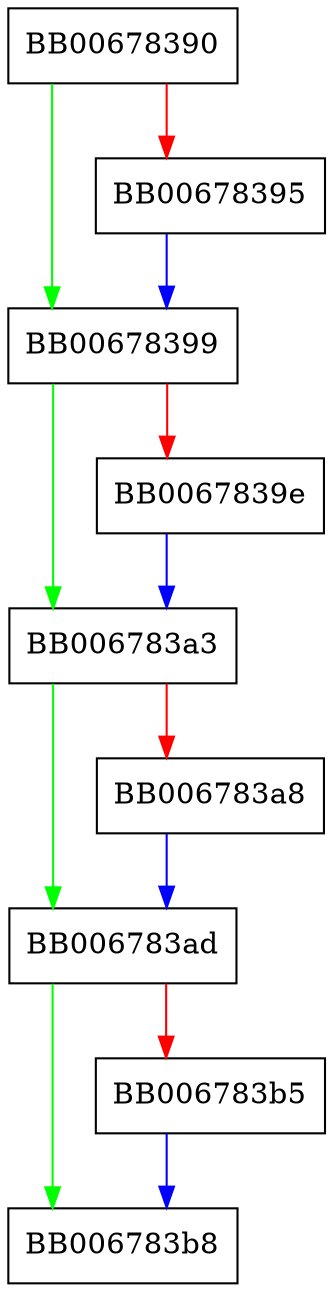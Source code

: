 digraph X509_SIG_INFO_get {
  node [shape="box"];
  graph [splines=ortho];
  BB00678390 -> BB00678399 [color="green"];
  BB00678390 -> BB00678395 [color="red"];
  BB00678395 -> BB00678399 [color="blue"];
  BB00678399 -> BB006783a3 [color="green"];
  BB00678399 -> BB0067839e [color="red"];
  BB0067839e -> BB006783a3 [color="blue"];
  BB006783a3 -> BB006783ad [color="green"];
  BB006783a3 -> BB006783a8 [color="red"];
  BB006783a8 -> BB006783ad [color="blue"];
  BB006783ad -> BB006783b8 [color="green"];
  BB006783ad -> BB006783b5 [color="red"];
  BB006783b5 -> BB006783b8 [color="blue"];
}